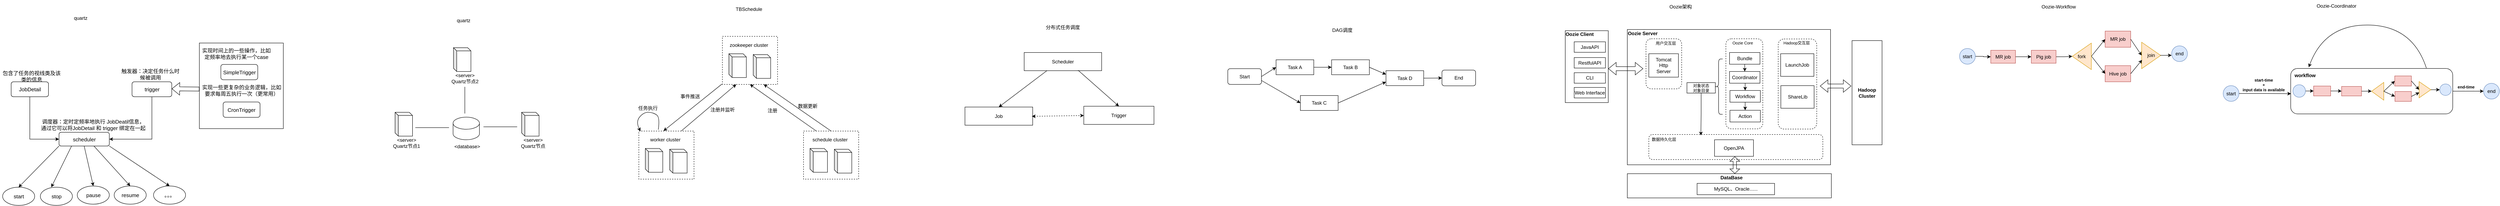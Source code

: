<mxfile version="22.1.21" type="github">
  <diagram name="第 1 页" id="Cbjm2723TIX3uI8G1TU3">
    <mxGraphModel dx="956" dy="518" grid="0" gridSize="10" guides="1" tooltips="1" connect="1" arrows="1" fold="1" page="1" pageScale="1" pageWidth="500000" pageHeight="400000" math="0" shadow="0">
      <root>
        <mxCell id="0" />
        <mxCell id="1" parent="0" />
        <mxCell id="jXmUedsYhIrKHal5Yq8s-32" value="" style="rounded=0;whiteSpace=wrap;html=1;" vertex="1" parent="1">
          <mxGeometry x="4204" y="83" width="501" height="335" as="geometry" />
        </mxCell>
        <mxCell id="jXmUedsYhIrKHal5Yq8s-28" value="" style="rounded=0;whiteSpace=wrap;html=1;" vertex="1" parent="1">
          <mxGeometry x="4051" y="86" width="106" height="178" as="geometry" />
        </mxCell>
        <mxCell id="OXMtyyxUVlepq9rhhOlZ-22" value="" style="rounded=0;whiteSpace=wrap;html=1;fontSize=13;" parent="1" vertex="1">
          <mxGeometry x="683.5" y="116.5" width="207" height="212" as="geometry" />
        </mxCell>
        <mxCell id="OXMtyyxUVlepq9rhhOlZ-15" style="edgeStyle=orthogonalEdgeStyle;rounded=0;orthogonalLoop=1;jettySize=auto;html=1;exitX=0.5;exitY=1;exitDx=0;exitDy=0;entryX=1;entryY=0.5;entryDx=0;entryDy=0;fontSize=13;" parent="1" source="OXMtyyxUVlepq9rhhOlZ-2" target="OXMtyyxUVlepq9rhhOlZ-5" edge="1">
          <mxGeometry relative="1" as="geometry" />
        </mxCell>
        <mxCell id="OXMtyyxUVlepq9rhhOlZ-2" value="trigger" style="rounded=1;whiteSpace=wrap;html=1;fontSize=13;" parent="1" vertex="1">
          <mxGeometry x="517.5" y="212.5" width="98" height="37" as="geometry" />
        </mxCell>
        <mxCell id="OXMtyyxUVlepq9rhhOlZ-3" value="SimpleTrigger" style="rounded=1;whiteSpace=wrap;html=1;fontSize=13;" parent="1" vertex="1">
          <mxGeometry x="736.5" y="169.5" width="91" height="38" as="geometry" />
        </mxCell>
        <mxCell id="OXMtyyxUVlepq9rhhOlZ-5" value="scheduler" style="rounded=1;whiteSpace=wrap;html=1;fontSize=13;" parent="1" vertex="1">
          <mxGeometry x="337.5" y="337.5" width="124" height="34" as="geometry" />
        </mxCell>
        <mxCell id="OXMtyyxUVlepq9rhhOlZ-14" style="edgeStyle=orthogonalEdgeStyle;rounded=0;orthogonalLoop=1;jettySize=auto;html=1;exitX=0.5;exitY=1;exitDx=0;exitDy=0;entryX=0;entryY=0.5;entryDx=0;entryDy=0;fontSize=13;" parent="1" source="OXMtyyxUVlepq9rhhOlZ-6" target="OXMtyyxUVlepq9rhhOlZ-5" edge="1">
          <mxGeometry relative="1" as="geometry" />
        </mxCell>
        <mxCell id="OXMtyyxUVlepq9rhhOlZ-6" value="JobDetail" style="rounded=1;whiteSpace=wrap;html=1;fontSize=13;" parent="1" vertex="1">
          <mxGeometry x="219.5" y="212.5" width="92" height="37" as="geometry" />
        </mxCell>
        <mxCell id="OXMtyyxUVlepq9rhhOlZ-7" value="start" style="ellipse;whiteSpace=wrap;html=1;fontSize=13;" parent="1" vertex="1">
          <mxGeometry x="198.5" y="473.5" width="79" height="45" as="geometry" />
        </mxCell>
        <mxCell id="OXMtyyxUVlepq9rhhOlZ-9" value="CronTrigger" style="rounded=1;whiteSpace=wrap;html=1;fontSize=13;" parent="1" vertex="1">
          <mxGeometry x="742.13" y="262.5" width="91" height="38" as="geometry" />
        </mxCell>
        <mxCell id="OXMtyyxUVlepq9rhhOlZ-10" value="stop" style="ellipse;whiteSpace=wrap;html=1;fontSize=13;" parent="1" vertex="1">
          <mxGeometry x="291.5" y="473.5" width="79" height="45" as="geometry" />
        </mxCell>
        <mxCell id="OXMtyyxUVlepq9rhhOlZ-11" value="pause" style="ellipse;whiteSpace=wrap;html=1;fontSize=13;" parent="1" vertex="1">
          <mxGeometry x="382.5" y="470.5" width="79" height="45" as="geometry" />
        </mxCell>
        <mxCell id="OXMtyyxUVlepq9rhhOlZ-12" value="resume" style="ellipse;whiteSpace=wrap;html=1;fontSize=13;" parent="1" vertex="1">
          <mxGeometry x="473.5" y="470.5" width="79" height="45" as="geometry" />
        </mxCell>
        <mxCell id="OXMtyyxUVlepq9rhhOlZ-13" value="。。。" style="ellipse;whiteSpace=wrap;html=1;fontSize=13;" parent="1" vertex="1">
          <mxGeometry x="570.5" y="470.5" width="79" height="45" as="geometry" />
        </mxCell>
        <mxCell id="OXMtyyxUVlepq9rhhOlZ-17" value="" style="endArrow=classic;html=1;rounded=0;exitX=0;exitY=1;exitDx=0;exitDy=0;entryX=0.5;entryY=0;entryDx=0;entryDy=0;fontSize=13;" parent="1" source="OXMtyyxUVlepq9rhhOlZ-5" target="OXMtyyxUVlepq9rhhOlZ-7" edge="1">
          <mxGeometry width="50" height="50" relative="1" as="geometry">
            <mxPoint x="734.5" y="423.5" as="sourcePoint" />
            <mxPoint x="784.5" y="373.5" as="targetPoint" />
          </mxGeometry>
        </mxCell>
        <mxCell id="OXMtyyxUVlepq9rhhOlZ-18" value="" style="endArrow=classic;html=1;rounded=0;exitX=0.25;exitY=1;exitDx=0;exitDy=0;entryX=0.5;entryY=0;entryDx=0;entryDy=0;fontSize=13;" parent="1" source="OXMtyyxUVlepq9rhhOlZ-5" edge="1">
          <mxGeometry width="50" height="50" relative="1" as="geometry">
            <mxPoint x="417.5" y="371.5" as="sourcePoint" />
            <mxPoint x="318.5" y="473.5" as="targetPoint" />
          </mxGeometry>
        </mxCell>
        <mxCell id="OXMtyyxUVlepq9rhhOlZ-19" value="" style="endArrow=classic;html=1;rounded=0;exitX=0.5;exitY=1;exitDx=0;exitDy=0;entryX=0.5;entryY=0;entryDx=0;entryDy=0;fontSize=13;" parent="1" source="OXMtyyxUVlepq9rhhOlZ-5" target="OXMtyyxUVlepq9rhhOlZ-11" edge="1">
          <mxGeometry width="50" height="50" relative="1" as="geometry">
            <mxPoint x="378.5" y="381.5" as="sourcePoint" />
            <mxPoint x="328.5" y="483.5" as="targetPoint" />
          </mxGeometry>
        </mxCell>
        <mxCell id="OXMtyyxUVlepq9rhhOlZ-20" value="" style="endArrow=classic;html=1;rounded=0;exitX=0.694;exitY=1;exitDx=0;exitDy=0;entryX=0.5;entryY=0;entryDx=0;entryDy=0;exitPerimeter=0;fontSize=13;" parent="1" source="OXMtyyxUVlepq9rhhOlZ-5" target="OXMtyyxUVlepq9rhhOlZ-12" edge="1">
          <mxGeometry width="50" height="50" relative="1" as="geometry">
            <mxPoint x="409.5" y="381.5" as="sourcePoint" />
            <mxPoint x="432.5" y="480.5" as="targetPoint" />
          </mxGeometry>
        </mxCell>
        <mxCell id="OXMtyyxUVlepq9rhhOlZ-21" value="" style="endArrow=classic;html=1;rounded=0;exitX=1;exitY=1;exitDx=0;exitDy=0;entryX=0.5;entryY=0;entryDx=0;entryDy=0;fontSize=13;" parent="1" source="OXMtyyxUVlepq9rhhOlZ-5" target="OXMtyyxUVlepq9rhhOlZ-13" edge="1">
          <mxGeometry width="50" height="50" relative="1" as="geometry">
            <mxPoint x="433.5" y="381.5" as="sourcePoint" />
            <mxPoint x="523.5" y="480.5" as="targetPoint" />
          </mxGeometry>
        </mxCell>
        <mxCell id="OXMtyyxUVlepq9rhhOlZ-23" value="" style="shape=flexArrow;endArrow=classic;html=1;rounded=0;exitX=0;exitY=0.5;exitDx=0;exitDy=0;entryX=1;entryY=0.25;entryDx=0;entryDy=0;fontSize=13;" parent="1" edge="1">
          <mxGeometry width="50" height="50" relative="1" as="geometry">
            <mxPoint x="683.5" y="230.5" as="sourcePoint" />
            <mxPoint x="615.5" y="229.75" as="targetPoint" />
          </mxGeometry>
        </mxCell>
        <mxCell id="OXMtyyxUVlepq9rhhOlZ-24" value="包含了任务的视线类及该类的信息" style="text;html=1;strokeColor=none;fillColor=none;align=center;verticalAlign=middle;whiteSpace=wrap;rounded=0;fontSize=13;" parent="1" vertex="1">
          <mxGeometry x="192" y="183.5" width="155.5" height="31" as="geometry" />
        </mxCell>
        <mxCell id="OXMtyyxUVlepq9rhhOlZ-25" value="触发器：决定任务什么时候被调用" style="text;html=1;strokeColor=none;fillColor=none;align=center;verticalAlign=middle;whiteSpace=wrap;rounded=0;fontSize=13;" parent="1" vertex="1">
          <mxGeometry x="484.5" y="178.5" width="155.5" height="31" as="geometry" />
        </mxCell>
        <mxCell id="OXMtyyxUVlepq9rhhOlZ-26" value="实现时间上的一些操作，比如定频率地去执行某一个case" style="text;html=1;strokeColor=none;fillColor=none;align=center;verticalAlign=middle;whiteSpace=wrap;rounded=0;fontSize=13;" parent="1" vertex="1">
          <mxGeometry x="688.75" y="127.5" width="171.75" height="31" as="geometry" />
        </mxCell>
        <mxCell id="OXMtyyxUVlepq9rhhOlZ-27" value="实现一些更复杂的业务逻辑，比如要求每周五执行一次（更常用）" style="text;html=1;strokeColor=none;fillColor=none;align=center;verticalAlign=middle;whiteSpace=wrap;rounded=0;fontSize=13;" parent="1" vertex="1">
          <mxGeometry x="688.75" y="218.5" width="197.75" height="31" as="geometry" />
        </mxCell>
        <mxCell id="OXMtyyxUVlepq9rhhOlZ-28" value="调度器：定时定频率地执行 JobDeatil信息，通过它可以将JobDetail 和 trigger 绑定在一起" style="text;html=1;strokeColor=none;fillColor=none;align=center;verticalAlign=middle;whiteSpace=wrap;rounded=0;fontSize=13;" parent="1" vertex="1">
          <mxGeometry x="291.5" y="303.5" width="260" height="31" as="geometry" />
        </mxCell>
        <mxCell id="OXMtyyxUVlepq9rhhOlZ-29" value="" style="shape=cube;whiteSpace=wrap;html=1;boundedLbl=1;backgroundOutline=1;darkOpacity=0.05;darkOpacity2=0.1;size=8;" parent="1" vertex="1">
          <mxGeometry x="1310" y="128" width="43" height="59" as="geometry" />
        </mxCell>
        <mxCell id="OXMtyyxUVlepq9rhhOlZ-30" value="&amp;lt;server&amp;gt;&lt;br&gt;Quartz节点2" style="text;html=1;strokeColor=none;fillColor=none;align=center;verticalAlign=middle;whiteSpace=wrap;rounded=0;" parent="1" vertex="1">
          <mxGeometry x="1293" y="189" width="91" height="30" as="geometry" />
        </mxCell>
        <mxCell id="OXMtyyxUVlepq9rhhOlZ-31" value="" style="shape=cube;whiteSpace=wrap;html=1;boundedLbl=1;backgroundOutline=1;darkOpacity=0.05;darkOpacity2=0.1;size=8;" parent="1" vertex="1">
          <mxGeometry x="1166" y="288" width="43" height="59" as="geometry" />
        </mxCell>
        <mxCell id="OXMtyyxUVlepq9rhhOlZ-32" value="&amp;lt;server&amp;gt;&lt;br&gt;Quartz节点1" style="text;html=1;strokeColor=none;fillColor=none;align=center;verticalAlign=middle;whiteSpace=wrap;rounded=0;" parent="1" vertex="1">
          <mxGeometry x="1149" y="349" width="91" height="30" as="geometry" />
        </mxCell>
        <mxCell id="OXMtyyxUVlepq9rhhOlZ-33" value="" style="shape=cube;whiteSpace=wrap;html=1;boundedLbl=1;backgroundOutline=1;darkOpacity=0.05;darkOpacity2=0.1;size=8;" parent="1" vertex="1">
          <mxGeometry x="1478" y="288" width="43" height="59" as="geometry" />
        </mxCell>
        <mxCell id="OXMtyyxUVlepq9rhhOlZ-34" value="&amp;lt;server&amp;gt;&lt;br&gt;Quartz节点" style="text;html=1;strokeColor=none;fillColor=none;align=center;verticalAlign=middle;whiteSpace=wrap;rounded=0;" parent="1" vertex="1">
          <mxGeometry x="1461" y="349" width="91" height="30" as="geometry" />
        </mxCell>
        <mxCell id="OXMtyyxUVlepq9rhhOlZ-35" value="" style="shape=cylinder3;whiteSpace=wrap;html=1;boundedLbl=1;backgroundOutline=1;size=15;" parent="1" vertex="1">
          <mxGeometry x="1309" y="300" width="65" height="56" as="geometry" />
        </mxCell>
        <mxCell id="OXMtyyxUVlepq9rhhOlZ-36" value="" style="endArrow=none;html=1;rounded=0;fontStyle=1" parent="1" edge="1">
          <mxGeometry width="50" height="50" relative="1" as="geometry">
            <mxPoint x="1338" y="291" as="sourcePoint" />
            <mxPoint x="1338" y="225" as="targetPoint" />
          </mxGeometry>
        </mxCell>
        <mxCell id="OXMtyyxUVlepq9rhhOlZ-37" value="" style="endArrow=none;html=1;rounded=0;fontStyle=1" parent="1" edge="1">
          <mxGeometry width="50" height="50" relative="1" as="geometry">
            <mxPoint x="1299" y="326" as="sourcePoint" />
            <mxPoint x="1216" y="326" as="targetPoint" />
          </mxGeometry>
        </mxCell>
        <mxCell id="OXMtyyxUVlepq9rhhOlZ-39" value="" style="endArrow=none;html=1;rounded=0;fontStyle=1" parent="1" edge="1">
          <mxGeometry width="50" height="50" relative="1" as="geometry">
            <mxPoint x="1467" y="324" as="sourcePoint" />
            <mxPoint x="1384" y="324" as="targetPoint" />
          </mxGeometry>
        </mxCell>
        <mxCell id="OXMtyyxUVlepq9rhhOlZ-40" value="&amp;lt;database&amp;gt;" style="text;html=1;strokeColor=none;fillColor=none;align=center;verticalAlign=middle;whiteSpace=wrap;rounded=0;" parent="1" vertex="1">
          <mxGeometry x="1312.5" y="359" width="62" height="27" as="geometry" />
        </mxCell>
        <mxCell id="OXMtyyxUVlepq9rhhOlZ-41" value="quartz" style="text;html=1;strokeColor=none;fillColor=none;align=center;verticalAlign=middle;whiteSpace=wrap;rounded=0;" parent="1" vertex="1">
          <mxGeometry x="361" y="40" width="60" height="30" as="geometry" />
        </mxCell>
        <mxCell id="OXMtyyxUVlepq9rhhOlZ-42" value="quartz" style="text;html=1;strokeColor=none;fillColor=none;align=center;verticalAlign=middle;whiteSpace=wrap;rounded=0;" parent="1" vertex="1">
          <mxGeometry x="1305" y="46" width="60" height="30" as="geometry" />
        </mxCell>
        <mxCell id="OXMtyyxUVlepq9rhhOlZ-43" value="TBSchedule" style="text;html=1;strokeColor=none;fillColor=none;align=center;verticalAlign=middle;whiteSpace=wrap;rounded=0;" parent="1" vertex="1">
          <mxGeometry x="1995.5" y="18" width="85" height="30" as="geometry" />
        </mxCell>
        <mxCell id="OXMtyyxUVlepq9rhhOlZ-45" value="" style="rounded=0;whiteSpace=wrap;html=1;dashed=1;" parent="1" vertex="1">
          <mxGeometry x="1973" y="100" width="136" height="119" as="geometry" />
        </mxCell>
        <mxCell id="OXMtyyxUVlepq9rhhOlZ-46" value="" style="shape=cube;whiteSpace=wrap;html=1;boundedLbl=1;backgroundOutline=1;darkOpacity=0.05;darkOpacity2=0.1;size=8;" parent="1" vertex="1">
          <mxGeometry x="1989" y="143" width="43" height="59" as="geometry" />
        </mxCell>
        <mxCell id="OXMtyyxUVlepq9rhhOlZ-47" value="" style="shape=cube;whiteSpace=wrap;html=1;boundedLbl=1;backgroundOutline=1;darkOpacity=0.05;darkOpacity2=0.1;size=8;" parent="1" vertex="1">
          <mxGeometry x="2049" y="145" width="43" height="59" as="geometry" />
        </mxCell>
        <mxCell id="OXMtyyxUVlepq9rhhOlZ-48" value="zookeeper cluster" style="text;html=1;strokeColor=none;fillColor=none;align=center;verticalAlign=middle;whiteSpace=wrap;rounded=0;" parent="1" vertex="1">
          <mxGeometry x="1980.5" y="106.5" width="115" height="30" as="geometry" />
        </mxCell>
        <mxCell id="OXMtyyxUVlepq9rhhOlZ-49" value="" style="rounded=0;whiteSpace=wrap;html=1;dashed=1;" parent="1" vertex="1">
          <mxGeometry x="1767" y="334.5" width="136" height="119" as="geometry" />
        </mxCell>
        <mxCell id="OXMtyyxUVlepq9rhhOlZ-50" value="" style="shape=cube;whiteSpace=wrap;html=1;boundedLbl=1;backgroundOutline=1;darkOpacity=0.05;darkOpacity2=0.1;size=8;" parent="1" vertex="1">
          <mxGeometry x="1783" y="377.5" width="43" height="59" as="geometry" />
        </mxCell>
        <mxCell id="OXMtyyxUVlepq9rhhOlZ-51" value="" style="shape=cube;whiteSpace=wrap;html=1;boundedLbl=1;backgroundOutline=1;darkOpacity=0.05;darkOpacity2=0.1;size=8;" parent="1" vertex="1">
          <mxGeometry x="1843" y="379.5" width="43" height="59" as="geometry" />
        </mxCell>
        <mxCell id="OXMtyyxUVlepq9rhhOlZ-52" value="worker cluster" style="text;html=1;strokeColor=none;fillColor=none;align=center;verticalAlign=middle;whiteSpace=wrap;rounded=0;" parent="1" vertex="1">
          <mxGeometry x="1774.5" y="341" width="115" height="30" as="geometry" />
        </mxCell>
        <mxCell id="OXMtyyxUVlepq9rhhOlZ-53" value="" style="rounded=0;whiteSpace=wrap;html=1;dashed=1;" parent="1" vertex="1">
          <mxGeometry x="2173" y="334.5" width="136" height="119" as="geometry" />
        </mxCell>
        <mxCell id="OXMtyyxUVlepq9rhhOlZ-54" value="" style="shape=cube;whiteSpace=wrap;html=1;boundedLbl=1;backgroundOutline=1;darkOpacity=0.05;darkOpacity2=0.1;size=8;" parent="1" vertex="1">
          <mxGeometry x="2189" y="377.5" width="43" height="59" as="geometry" />
        </mxCell>
        <mxCell id="OXMtyyxUVlepq9rhhOlZ-55" value="" style="shape=cube;whiteSpace=wrap;html=1;boundedLbl=1;backgroundOutline=1;darkOpacity=0.05;darkOpacity2=0.1;size=8;" parent="1" vertex="1">
          <mxGeometry x="2249" y="379.5" width="43" height="59" as="geometry" />
        </mxCell>
        <mxCell id="OXMtyyxUVlepq9rhhOlZ-56" value="schedule cluster" style="text;html=1;strokeColor=none;fillColor=none;align=center;verticalAlign=middle;whiteSpace=wrap;rounded=0;" parent="1" vertex="1">
          <mxGeometry x="2180.5" y="341" width="115" height="30" as="geometry" />
        </mxCell>
        <mxCell id="OXMtyyxUVlepq9rhhOlZ-57" value="" style="endArrow=classic;html=1;rounded=0;entryX=0.25;entryY=1;entryDx=0;entryDy=0;" parent="1" target="OXMtyyxUVlepq9rhhOlZ-45" edge="1">
          <mxGeometry width="50" height="50" relative="1" as="geometry">
            <mxPoint x="1872" y="334" as="sourcePoint" />
            <mxPoint x="1922" y="284" as="targetPoint" />
          </mxGeometry>
        </mxCell>
        <mxCell id="OXMtyyxUVlepq9rhhOlZ-59" value="" style="endArrow=classic;html=1;rounded=0;" parent="1" edge="1">
          <mxGeometry width="50" height="50" relative="1" as="geometry">
            <mxPoint x="1972" y="218" as="sourcePoint" />
            <mxPoint x="1828" y="334" as="targetPoint" />
          </mxGeometry>
        </mxCell>
        <mxCell id="OXMtyyxUVlepq9rhhOlZ-60" value="" style="curved=1;endArrow=classic;html=1;rounded=0;" parent="1" edge="1">
          <mxGeometry width="50" height="50" relative="1" as="geometry">
            <mxPoint x="1815" y="331" as="sourcePoint" />
            <mxPoint x="1771" y="335" as="targetPoint" />
            <Array as="points">
              <mxPoint x="1819" y="301" />
              <mxPoint x="1804" y="289" />
              <mxPoint x="1780" y="287" />
              <mxPoint x="1759" y="311" />
            </Array>
          </mxGeometry>
        </mxCell>
        <mxCell id="OXMtyyxUVlepq9rhhOlZ-62" value="" style="endArrow=classic;html=1;rounded=0;entryX=0.5;entryY=1;entryDx=0;entryDy=0;" parent="1" target="OXMtyyxUVlepq9rhhOlZ-45" edge="1">
          <mxGeometry width="50" height="50" relative="1" as="geometry">
            <mxPoint x="2204" y="334" as="sourcePoint" />
            <mxPoint x="2017" y="229" as="targetPoint" />
          </mxGeometry>
        </mxCell>
        <mxCell id="OXMtyyxUVlepq9rhhOlZ-63" value="" style="endArrow=classic;html=1;rounded=0;entryX=0.75;entryY=1;entryDx=0;entryDy=0;exitX=0.5;exitY=0;exitDx=0;exitDy=0;" parent="1" source="OXMtyyxUVlepq9rhhOlZ-53" target="OXMtyyxUVlepq9rhhOlZ-45" edge="1">
          <mxGeometry width="50" height="50" relative="1" as="geometry">
            <mxPoint x="2219" y="351" as="sourcePoint" />
            <mxPoint x="2051" y="229" as="targetPoint" />
          </mxGeometry>
        </mxCell>
        <mxCell id="OXMtyyxUVlepq9rhhOlZ-65" value="任务执行" style="text;html=1;strokeColor=none;fillColor=none;align=center;verticalAlign=middle;whiteSpace=wrap;rounded=0;" parent="1" vertex="1">
          <mxGeometry x="1746" y="267" width="87" height="21" as="geometry" />
        </mxCell>
        <mxCell id="OXMtyyxUVlepq9rhhOlZ-66" value="事件推送" style="text;html=1;strokeColor=none;fillColor=none;align=center;verticalAlign=middle;whiteSpace=wrap;rounded=0;" parent="1" vertex="1">
          <mxGeometry x="1850" y="238" width="87" height="21" as="geometry" />
        </mxCell>
        <mxCell id="OXMtyyxUVlepq9rhhOlZ-67" value="注册并监听" style="text;html=1;strokeColor=none;fillColor=none;align=center;verticalAlign=middle;whiteSpace=wrap;rounded=0;" parent="1" vertex="1">
          <mxGeometry x="1930" y="271" width="87" height="21" as="geometry" />
        </mxCell>
        <mxCell id="OXMtyyxUVlepq9rhhOlZ-68" value="注册" style="text;html=1;strokeColor=none;fillColor=none;align=center;verticalAlign=middle;whiteSpace=wrap;rounded=0;" parent="1" vertex="1">
          <mxGeometry x="2053" y="273" width="87" height="21" as="geometry" />
        </mxCell>
        <mxCell id="OXMtyyxUVlepq9rhhOlZ-70" value="数据更新" style="text;html=1;strokeColor=none;fillColor=none;align=center;verticalAlign=middle;whiteSpace=wrap;rounded=0;" parent="1" vertex="1">
          <mxGeometry x="2140" y="262.5" width="87" height="21" as="geometry" />
        </mxCell>
        <mxCell id="jXmUedsYhIrKHal5Yq8s-1" value="分布式任务调度" style="text;html=1;strokeColor=none;fillColor=none;align=center;verticalAlign=middle;whiteSpace=wrap;rounded=0;" vertex="1" parent="1">
          <mxGeometry x="2761" y="63" width="103" height="30" as="geometry" />
        </mxCell>
        <mxCell id="jXmUedsYhIrKHal5Yq8s-2" value="Scheduler" style="rounded=0;whiteSpace=wrap;html=1;" vertex="1" parent="1">
          <mxGeometry x="2717" y="140" width="191" height="45" as="geometry" />
        </mxCell>
        <mxCell id="jXmUedsYhIrKHal5Yq8s-3" value="Job" style="rounded=0;whiteSpace=wrap;html=1;" vertex="1" parent="1">
          <mxGeometry x="2571" y="275" width="167" height="45" as="geometry" />
        </mxCell>
        <mxCell id="jXmUedsYhIrKHal5Yq8s-4" value="Trigger" style="rounded=0;whiteSpace=wrap;html=1;" vertex="1" parent="1">
          <mxGeometry x="2864" y="273" width="173" height="45" as="geometry" />
        </mxCell>
        <mxCell id="jXmUedsYhIrKHal5Yq8s-5" value="" style="endArrow=classic;html=1;rounded=0;entryX=0.5;entryY=0;entryDx=0;entryDy=0;" edge="1" parent="1" target="jXmUedsYhIrKHal5Yq8s-3">
          <mxGeometry width="50" height="50" relative="1" as="geometry">
            <mxPoint x="2773" y="185" as="sourcePoint" />
            <mxPoint x="2668" y="185" as="targetPoint" />
          </mxGeometry>
        </mxCell>
        <mxCell id="jXmUedsYhIrKHal5Yq8s-6" value="" style="endArrow=classic;html=1;rounded=0;entryX=0.5;entryY=0;entryDx=0;entryDy=0;" edge="1" parent="1" target="jXmUedsYhIrKHal5Yq8s-4">
          <mxGeometry width="50" height="50" relative="1" as="geometry">
            <mxPoint x="2850" y="184" as="sourcePoint" />
            <mxPoint x="2665" y="285" as="targetPoint" />
          </mxGeometry>
        </mxCell>
        <mxCell id="jXmUedsYhIrKHal5Yq8s-7" value="" style="endArrow=classic;startArrow=classic;html=1;rounded=0;dashed=1;" edge="1" parent="1">
          <mxGeometry width="50" height="50" relative="1" as="geometry">
            <mxPoint x="2736" y="298" as="sourcePoint" />
            <mxPoint x="2864" y="296" as="targetPoint" />
          </mxGeometry>
        </mxCell>
        <mxCell id="jXmUedsYhIrKHal5Yq8s-8" value="DAG调度" style="text;html=1;strokeColor=none;fillColor=none;align=center;verticalAlign=middle;whiteSpace=wrap;rounded=0;" vertex="1" parent="1">
          <mxGeometry x="3450" y="70" width="103" height="30" as="geometry" />
        </mxCell>
        <mxCell id="jXmUedsYhIrKHal5Yq8s-9" value="Start" style="rounded=1;whiteSpace=wrap;html=1;" vertex="1" parent="1">
          <mxGeometry x="3219" y="180" width="83" height="39" as="geometry" />
        </mxCell>
        <mxCell id="jXmUedsYhIrKHal5Yq8s-10" value="Task A" style="rounded=0;whiteSpace=wrap;html=1;" vertex="1" parent="1">
          <mxGeometry x="3338" y="158" width="93" height="37" as="geometry" />
        </mxCell>
        <mxCell id="jXmUedsYhIrKHal5Yq8s-11" value="Task B" style="rounded=0;whiteSpace=wrap;html=1;" vertex="1" parent="1">
          <mxGeometry x="3475" y="158" width="93" height="37" as="geometry" />
        </mxCell>
        <mxCell id="jXmUedsYhIrKHal5Yq8s-12" value="Task C" style="rounded=0;whiteSpace=wrap;html=1;" vertex="1" parent="1">
          <mxGeometry x="3398" y="246.5" width="93" height="37" as="geometry" />
        </mxCell>
        <mxCell id="jXmUedsYhIrKHal5Yq8s-13" value="Task D" style="rounded=0;whiteSpace=wrap;html=1;" vertex="1" parent="1">
          <mxGeometry x="3609" y="185" width="93" height="37" as="geometry" />
        </mxCell>
        <mxCell id="jXmUedsYhIrKHal5Yq8s-14" value="End" style="rounded=1;whiteSpace=wrap;html=1;" vertex="1" parent="1">
          <mxGeometry x="3747" y="183.5" width="83" height="39" as="geometry" />
        </mxCell>
        <mxCell id="jXmUedsYhIrKHal5Yq8s-15" value="" style="endArrow=classic;html=1;rounded=0;exitX=1;exitY=0.5;exitDx=0;exitDy=0;entryX=0;entryY=0.5;entryDx=0;entryDy=0;" edge="1" parent="1" source="jXmUedsYhIrKHal5Yq8s-9" target="jXmUedsYhIrKHal5Yq8s-10">
          <mxGeometry width="50" height="50" relative="1" as="geometry">
            <mxPoint x="3599" y="322" as="sourcePoint" />
            <mxPoint x="3649" y="272" as="targetPoint" />
          </mxGeometry>
        </mxCell>
        <mxCell id="jXmUedsYhIrKHal5Yq8s-16" value="" style="endArrow=classic;html=1;rounded=0;exitX=1;exitY=0.75;exitDx=0;exitDy=0;entryX=0;entryY=0.5;entryDx=0;entryDy=0;" edge="1" parent="1" source="jXmUedsYhIrKHal5Yq8s-9" target="jXmUedsYhIrKHal5Yq8s-12">
          <mxGeometry width="50" height="50" relative="1" as="geometry">
            <mxPoint x="3303" y="234" as="sourcePoint" />
            <mxPoint x="3348" y="187" as="targetPoint" />
          </mxGeometry>
        </mxCell>
        <mxCell id="jXmUedsYhIrKHal5Yq8s-17" value="" style="endArrow=classic;html=1;rounded=0;exitX=1;exitY=0.5;exitDx=0;exitDy=0;" edge="1" parent="1" source="jXmUedsYhIrKHal5Yq8s-10" target="jXmUedsYhIrKHal5Yq8s-11">
          <mxGeometry width="50" height="50" relative="1" as="geometry">
            <mxPoint x="3303" y="243" as="sourcePoint" />
            <mxPoint x="3408" y="275" as="targetPoint" />
          </mxGeometry>
        </mxCell>
        <mxCell id="jXmUedsYhIrKHal5Yq8s-18" value="" style="endArrow=classic;html=1;rounded=0;exitX=1;exitY=0.5;exitDx=0;exitDy=0;entryX=0;entryY=0.75;entryDx=0;entryDy=0;" edge="1" parent="1" source="jXmUedsYhIrKHal5Yq8s-12" target="jXmUedsYhIrKHal5Yq8s-13">
          <mxGeometry width="50" height="50" relative="1" as="geometry">
            <mxPoint x="3441" y="187" as="sourcePoint" />
            <mxPoint x="3485" y="187" as="targetPoint" />
          </mxGeometry>
        </mxCell>
        <mxCell id="jXmUedsYhIrKHal5Yq8s-19" value="" style="endArrow=classic;html=1;rounded=0;exitX=1;exitY=0.5;exitDx=0;exitDy=0;entryX=0;entryY=0.25;entryDx=0;entryDy=0;" edge="1" parent="1" source="jXmUedsYhIrKHal5Yq8s-11" target="jXmUedsYhIrKHal5Yq8s-13">
          <mxGeometry width="50" height="50" relative="1" as="geometry">
            <mxPoint x="3501" y="275" as="sourcePoint" />
            <mxPoint x="3621" y="242" as="targetPoint" />
          </mxGeometry>
        </mxCell>
        <mxCell id="jXmUedsYhIrKHal5Yq8s-20" value="" style="endArrow=classic;html=1;rounded=0;exitX=1;exitY=0.5;exitDx=0;exitDy=0;" edge="1" parent="1" source="jXmUedsYhIrKHal5Yq8s-13" target="jXmUedsYhIrKHal5Yq8s-14">
          <mxGeometry width="50" height="50" relative="1" as="geometry">
            <mxPoint x="3578" y="177" as="sourcePoint" />
            <mxPoint x="3621" y="223" as="targetPoint" />
          </mxGeometry>
        </mxCell>
        <mxCell id="jXmUedsYhIrKHal5Yq8s-21" value="Oozie架构" style="text;html=1;strokeColor=none;fillColor=none;align=center;verticalAlign=middle;whiteSpace=wrap;rounded=0;" vertex="1" parent="1">
          <mxGeometry x="4284" y="12" width="103" height="30" as="geometry" />
        </mxCell>
        <mxCell id="jXmUedsYhIrKHal5Yq8s-22" value="JavaAPI" style="rounded=0;whiteSpace=wrap;html=1;" vertex="1" parent="1">
          <mxGeometry x="4073" y="113.5" width="77" height="26" as="geometry" />
        </mxCell>
        <mxCell id="jXmUedsYhIrKHal5Yq8s-25" value="RestfulAPI" style="rounded=0;whiteSpace=wrap;html=1;" vertex="1" parent="1">
          <mxGeometry x="4073" y="152.5" width="77" height="26" as="geometry" />
        </mxCell>
        <mxCell id="jXmUedsYhIrKHal5Yq8s-26" value="CLI" style="rounded=0;whiteSpace=wrap;html=1;" vertex="1" parent="1">
          <mxGeometry x="4073" y="190" width="77" height="26" as="geometry" />
        </mxCell>
        <mxCell id="jXmUedsYhIrKHal5Yq8s-27" value="Web Interface" style="rounded=0;whiteSpace=wrap;html=1;" vertex="1" parent="1">
          <mxGeometry x="4073" y="226.5" width="77" height="26" as="geometry" />
        </mxCell>
        <mxCell id="jXmUedsYhIrKHal5Yq8s-29" value="Oozie Client" style="text;html=1;strokeColor=none;fillColor=none;align=center;verticalAlign=middle;whiteSpace=wrap;rounded=0;fontStyle=1" vertex="1" parent="1">
          <mxGeometry x="4050" y="83" width="73" height="23" as="geometry" />
        </mxCell>
        <mxCell id="jXmUedsYhIrKHal5Yq8s-33" value="Oozie Server" style="text;html=1;strokeColor=none;fillColor=none;align=center;verticalAlign=middle;whiteSpace=wrap;rounded=0;fontStyle=1" vertex="1" parent="1">
          <mxGeometry x="4202" y="83" width="80" height="20" as="geometry" />
        </mxCell>
        <mxCell id="jXmUedsYhIrKHal5Yq8s-34" value="" style="shape=flexArrow;endArrow=classic;startArrow=classic;html=1;rounded=0;" edge="1" parent="1">
          <mxGeometry width="100" height="100" relative="1" as="geometry">
            <mxPoint x="4157" y="180" as="sourcePoint" />
            <mxPoint x="4243" y="180" as="targetPoint" />
          </mxGeometry>
        </mxCell>
        <mxCell id="jXmUedsYhIrKHal5Yq8s-35" value="" style="rounded=1;whiteSpace=wrap;html=1;dashed=1;" vertex="1" parent="1">
          <mxGeometry x="4250" y="106" width="88" height="124" as="geometry" />
        </mxCell>
        <mxCell id="jXmUedsYhIrKHal5Yq8s-36" value="Tomcat&lt;br&gt;Http&lt;br&gt;Server" style="rounded=0;whiteSpace=wrap;html=1;" vertex="1" parent="1">
          <mxGeometry x="4257" y="143" width="73" height="58" as="geometry" />
        </mxCell>
        <mxCell id="jXmUedsYhIrKHal5Yq8s-37" value="用户交互层" style="text;html=1;strokeColor=none;fillColor=none;align=center;verticalAlign=middle;whiteSpace=wrap;rounded=0;fontSize=10;" vertex="1" parent="1">
          <mxGeometry x="4265.5" y="101.5" width="66" height="30" as="geometry" />
        </mxCell>
        <mxCell id="jXmUedsYhIrKHal5Yq8s-39" value="对象状态&lt;br style=&quot;font-size: 10px;&quot;&gt;对象目录" style="rounded=0;whiteSpace=wrap;html=1;fontSize=10;" vertex="1" parent="1">
          <mxGeometry x="4351" y="214.5" width="70" height="26" as="geometry" />
        </mxCell>
        <mxCell id="jXmUedsYhIrKHal5Yq8s-40" value="" style="rounded=1;whiteSpace=wrap;html=1;dashed=1;" vertex="1" parent="1">
          <mxGeometry x="4257" y="343" width="429" height="62" as="geometry" />
        </mxCell>
        <mxCell id="jXmUedsYhIrKHal5Yq8s-41" value="数据持久化层" style="text;html=1;strokeColor=none;fillColor=none;align=center;verticalAlign=middle;whiteSpace=wrap;rounded=0;fontSize=10;" vertex="1" parent="1">
          <mxGeometry x="4253" y="340" width="83" height="30" as="geometry" />
        </mxCell>
        <mxCell id="jXmUedsYhIrKHal5Yq8s-42" value="OpenJPA" style="rounded=0;whiteSpace=wrap;html=1;" vertex="1" parent="1">
          <mxGeometry x="4419" y="356" width="96" height="41" as="geometry" />
        </mxCell>
        <mxCell id="jXmUedsYhIrKHal5Yq8s-43" value="" style="rounded=1;whiteSpace=wrap;html=1;dashed=1;" vertex="1" parent="1">
          <mxGeometry x="4447" y="106" width="91" height="223" as="geometry" />
        </mxCell>
        <mxCell id="jXmUedsYhIrKHal5Yq8s-44" value="" style="rounded=1;whiteSpace=wrap;html=1;dashed=1;" vertex="1" parent="1">
          <mxGeometry x="4576" y="106.5" width="95" height="223" as="geometry" />
        </mxCell>
        <mxCell id="jXmUedsYhIrKHal5Yq8s-45" value="Oozie Core" style="text;html=1;strokeColor=none;fillColor=none;align=center;verticalAlign=middle;whiteSpace=wrap;rounded=0;fontSize=10;" vertex="1" parent="1">
          <mxGeometry x="4447" y="100.5" width="83" height="30" as="geometry" />
        </mxCell>
        <mxCell id="jXmUedsYhIrKHal5Yq8s-46" value="Hadoop交互层" style="text;html=1;strokeColor=none;fillColor=none;align=center;verticalAlign=middle;whiteSpace=wrap;rounded=0;fontSize=10;" vertex="1" parent="1">
          <mxGeometry x="4580" y="101" width="83" height="30" as="geometry" />
        </mxCell>
        <mxCell id="jXmUedsYhIrKHal5Yq8s-51" style="edgeStyle=orthogonalEdgeStyle;rounded=0;orthogonalLoop=1;jettySize=auto;html=1;exitX=0.5;exitY=1;exitDx=0;exitDy=0;entryX=0.5;entryY=0;entryDx=0;entryDy=0;" edge="1" parent="1" source="jXmUedsYhIrKHal5Yq8s-47" target="jXmUedsYhIrKHal5Yq8s-48">
          <mxGeometry relative="1" as="geometry" />
        </mxCell>
        <mxCell id="jXmUedsYhIrKHal5Yq8s-47" value="Bundle" style="rounded=0;whiteSpace=wrap;html=1;" vertex="1" parent="1">
          <mxGeometry x="4456" y="140" width="75" height="29" as="geometry" />
        </mxCell>
        <mxCell id="jXmUedsYhIrKHal5Yq8s-52" style="edgeStyle=orthogonalEdgeStyle;rounded=0;orthogonalLoop=1;jettySize=auto;html=1;exitX=0.5;exitY=1;exitDx=0;exitDy=0;entryX=0.5;entryY=0;entryDx=0;entryDy=0;" edge="1" parent="1" source="jXmUedsYhIrKHal5Yq8s-48" target="jXmUedsYhIrKHal5Yq8s-49">
          <mxGeometry relative="1" as="geometry" />
        </mxCell>
        <mxCell id="jXmUedsYhIrKHal5Yq8s-48" value="Coordinator" style="rounded=0;whiteSpace=wrap;html=1;" vertex="1" parent="1">
          <mxGeometry x="4456" y="187" width="75" height="29" as="geometry" />
        </mxCell>
        <mxCell id="jXmUedsYhIrKHal5Yq8s-54" style="edgeStyle=orthogonalEdgeStyle;rounded=0;orthogonalLoop=1;jettySize=auto;html=1;exitX=0.5;exitY=1;exitDx=0;exitDy=0;entryX=0.5;entryY=0;entryDx=0;entryDy=0;" edge="1" parent="1" source="jXmUedsYhIrKHal5Yq8s-49" target="jXmUedsYhIrKHal5Yq8s-50">
          <mxGeometry relative="1" as="geometry" />
        </mxCell>
        <mxCell id="jXmUedsYhIrKHal5Yq8s-49" value="Workflow" style="rounded=0;whiteSpace=wrap;html=1;" vertex="1" parent="1">
          <mxGeometry x="4457" y="234" width="75" height="29" as="geometry" />
        </mxCell>
        <mxCell id="jXmUedsYhIrKHal5Yq8s-50" value="Action" style="rounded=0;whiteSpace=wrap;html=1;" vertex="1" parent="1">
          <mxGeometry x="4457" y="283" width="75" height="29" as="geometry" />
        </mxCell>
        <mxCell id="jXmUedsYhIrKHal5Yq8s-55" value="LaunchJob" style="rounded=0;whiteSpace=wrap;html=1;" vertex="1" parent="1">
          <mxGeometry x="4582" y="143" width="82" height="56" as="geometry" />
        </mxCell>
        <mxCell id="jXmUedsYhIrKHal5Yq8s-56" value="ShareLib" style="rounded=0;whiteSpace=wrap;html=1;" vertex="1" parent="1">
          <mxGeometry x="4582.5" y="222" width="82" height="56" as="geometry" />
        </mxCell>
        <mxCell id="jXmUedsYhIrKHal5Yq8s-57" value="" style="shape=curlyBracket;whiteSpace=wrap;html=1;rounded=1;labelPosition=left;verticalLabelPosition=middle;align=right;verticalAlign=middle;" vertex="1" parent="1">
          <mxGeometry x="4419" y="156" width="20" height="137" as="geometry" />
        </mxCell>
        <mxCell id="jXmUedsYhIrKHal5Yq8s-58" style="edgeStyle=orthogonalEdgeStyle;rounded=0;orthogonalLoop=1;jettySize=auto;html=1;exitX=0.5;exitY=1;exitDx=0;exitDy=0;entryX=0.299;entryY=0.035;entryDx=0;entryDy=0;entryPerimeter=0;" edge="1" parent="1" source="jXmUedsYhIrKHal5Yq8s-39" target="jXmUedsYhIrKHal5Yq8s-40">
          <mxGeometry relative="1" as="geometry" />
        </mxCell>
        <mxCell id="jXmUedsYhIrKHal5Yq8s-59" value="" style="shape=flexArrow;endArrow=classic;startArrow=classic;html=1;rounded=0;" edge="1" parent="1">
          <mxGeometry width="100" height="100" relative="1" as="geometry">
            <mxPoint x="4679" y="223" as="sourcePoint" />
            <mxPoint x="4756" y="223" as="targetPoint" />
          </mxGeometry>
        </mxCell>
        <mxCell id="jXmUedsYhIrKHal5Yq8s-60" value="Hadoop&lt;br&gt;Cluster" style="rounded=0;whiteSpace=wrap;html=1;fontStyle=1" vertex="1" parent="1">
          <mxGeometry x="4758" y="110.5" width="74" height="258" as="geometry" />
        </mxCell>
        <mxCell id="jXmUedsYhIrKHal5Yq8s-61" value="" style="rounded=0;whiteSpace=wrap;html=1;" vertex="1" parent="1">
          <mxGeometry x="4204" y="440" width="503" height="60" as="geometry" />
        </mxCell>
        <mxCell id="jXmUedsYhIrKHal5Yq8s-63" value="" style="shape=flexArrow;endArrow=classic;startArrow=classic;html=1;rounded=0;width=8.276;endSize=3.476;startWidth=14.982;startSize=3.476;endWidth=14.982;" edge="1" parent="1">
          <mxGeometry width="100" height="100" relative="1" as="geometry">
            <mxPoint x="4469" y="440" as="sourcePoint" />
            <mxPoint x="4469" y="397.5" as="targetPoint" />
          </mxGeometry>
        </mxCell>
        <mxCell id="jXmUedsYhIrKHal5Yq8s-64" value="DataBase" style="text;html=1;strokeColor=none;fillColor=none;align=center;verticalAlign=middle;whiteSpace=wrap;rounded=0;fontStyle=1" vertex="1" parent="1">
          <mxGeometry x="4421" y="440" width="80" height="20" as="geometry" />
        </mxCell>
        <mxCell id="jXmUedsYhIrKHal5Yq8s-65" value="MySQL、Oracle......" style="rounded=0;whiteSpace=wrap;html=1;" vertex="1" parent="1">
          <mxGeometry x="4376" y="464" width="191" height="28" as="geometry" />
        </mxCell>
        <mxCell id="jXmUedsYhIrKHal5Yq8s-66" value="Oozie-Workflow" style="text;html=1;strokeColor=none;fillColor=none;align=center;verticalAlign=middle;whiteSpace=wrap;rounded=0;" vertex="1" parent="1">
          <mxGeometry x="5216" y="12" width="103" height="30" as="geometry" />
        </mxCell>
        <mxCell id="jXmUedsYhIrKHal5Yq8s-69" value="" style="edgeStyle=orthogonalEdgeStyle;rounded=0;orthogonalLoop=1;jettySize=auto;html=1;" edge="1" parent="1" source="jXmUedsYhIrKHal5Yq8s-67" target="jXmUedsYhIrKHal5Yq8s-68">
          <mxGeometry relative="1" as="geometry" />
        </mxCell>
        <mxCell id="jXmUedsYhIrKHal5Yq8s-67" value="start" style="ellipse;whiteSpace=wrap;html=1;aspect=fixed;fillColor=#dae8fc;strokeColor=#6c8ebf;" vertex="1" parent="1">
          <mxGeometry x="5023" y="130" width="39" height="39" as="geometry" />
        </mxCell>
        <mxCell id="jXmUedsYhIrKHal5Yq8s-71" style="edgeStyle=orthogonalEdgeStyle;rounded=0;orthogonalLoop=1;jettySize=auto;html=1;exitX=1;exitY=0.5;exitDx=0;exitDy=0;" edge="1" parent="1" source="jXmUedsYhIrKHal5Yq8s-68" target="jXmUedsYhIrKHal5Yq8s-70">
          <mxGeometry relative="1" as="geometry" />
        </mxCell>
        <mxCell id="jXmUedsYhIrKHal5Yq8s-68" value="MR job" style="whiteSpace=wrap;html=1;fillColor=#f8cecc;strokeColor=#b85450;" vertex="1" parent="1">
          <mxGeometry x="5100" y="134.5" width="61" height="32" as="geometry" />
        </mxCell>
        <mxCell id="jXmUedsYhIrKHal5Yq8s-73" value="" style="edgeStyle=orthogonalEdgeStyle;rounded=0;orthogonalLoop=1;jettySize=auto;html=1;" edge="1" parent="1" source="jXmUedsYhIrKHal5Yq8s-70" target="jXmUedsYhIrKHal5Yq8s-72">
          <mxGeometry relative="1" as="geometry" />
        </mxCell>
        <mxCell id="jXmUedsYhIrKHal5Yq8s-70" value="Pig job" style="whiteSpace=wrap;html=1;fillColor=#f8cecc;strokeColor=#b85450;" vertex="1" parent="1">
          <mxGeometry x="5200" y="134.5" width="61" height="32" as="geometry" />
        </mxCell>
        <mxCell id="jXmUedsYhIrKHal5Yq8s-72" value="fork" style="triangle;whiteSpace=wrap;html=1;direction=west;fillColor=#ffe6cc;strokeColor=#d79b00;" vertex="1" parent="1">
          <mxGeometry x="5301" y="116.75" width="47" height="65.5" as="geometry" />
        </mxCell>
        <mxCell id="jXmUedsYhIrKHal5Yq8s-74" value="MR job" style="whiteSpace=wrap;html=1;fillColor=#f8cecc;strokeColor=#b85450;" vertex="1" parent="1">
          <mxGeometry x="5382" y="87" width="63" height="40" as="geometry" />
        </mxCell>
        <mxCell id="jXmUedsYhIrKHal5Yq8s-77" value="Hive job" style="whiteSpace=wrap;html=1;fillColor=#f8cecc;strokeColor=#b85450;" vertex="1" parent="1">
          <mxGeometry x="5382" y="172.5" width="63" height="40" as="geometry" />
        </mxCell>
        <mxCell id="jXmUedsYhIrKHal5Yq8s-78" value="join" style="triangle;whiteSpace=wrap;html=1;direction=east;fillColor=#ffe6cc;strokeColor=#d79b00;" vertex="1" parent="1">
          <mxGeometry x="5472" y="114.5" width="47" height="65.5" as="geometry" />
        </mxCell>
        <mxCell id="jXmUedsYhIrKHal5Yq8s-79" value="end" style="ellipse;whiteSpace=wrap;html=1;aspect=fixed;fillColor=#dae8fc;strokeColor=#6c8ebf;" vertex="1" parent="1">
          <mxGeometry x="5546" y="123.5" width="39" height="39" as="geometry" />
        </mxCell>
        <mxCell id="jXmUedsYhIrKHal5Yq8s-81" value="" style="endArrow=classic;html=1;rounded=0;exitX=0;exitY=0.5;exitDx=0;exitDy=0;entryX=0;entryY=0.5;entryDx=0;entryDy=0;" edge="1" parent="1" source="jXmUedsYhIrKHal5Yq8s-72" target="jXmUedsYhIrKHal5Yq8s-74">
          <mxGeometry width="50" height="50" relative="1" as="geometry">
            <mxPoint x="5369" y="150" as="sourcePoint" />
            <mxPoint x="5419" y="100" as="targetPoint" />
          </mxGeometry>
        </mxCell>
        <mxCell id="jXmUedsYhIrKHal5Yq8s-82" value="" style="endArrow=classic;html=1;rounded=0;entryX=0;entryY=0.5;entryDx=0;entryDy=0;" edge="1" parent="1" target="jXmUedsYhIrKHal5Yq8s-77">
          <mxGeometry width="50" height="50" relative="1" as="geometry">
            <mxPoint x="5349" y="150" as="sourcePoint" />
            <mxPoint x="5392" y="117" as="targetPoint" />
          </mxGeometry>
        </mxCell>
        <mxCell id="jXmUedsYhIrKHal5Yq8s-83" value="" style="endArrow=classic;html=1;rounded=0;exitX=1;exitY=0.5;exitDx=0;exitDy=0;entryX=0;entryY=0.5;entryDx=0;entryDy=0;" edge="1" parent="1" source="jXmUedsYhIrKHal5Yq8s-74" target="jXmUedsYhIrKHal5Yq8s-78">
          <mxGeometry width="50" height="50" relative="1" as="geometry">
            <mxPoint x="5358" y="160" as="sourcePoint" />
            <mxPoint x="5392" y="117" as="targetPoint" />
          </mxGeometry>
        </mxCell>
        <mxCell id="jXmUedsYhIrKHal5Yq8s-84" value="" style="endArrow=classic;html=1;rounded=0;exitX=1;exitY=0.5;exitDx=0;exitDy=0;entryX=0.021;entryY=0.67;entryDx=0;entryDy=0;entryPerimeter=0;" edge="1" parent="1" source="jXmUedsYhIrKHal5Yq8s-77" target="jXmUedsYhIrKHal5Yq8s-78">
          <mxGeometry width="50" height="50" relative="1" as="geometry">
            <mxPoint x="5455" y="117" as="sourcePoint" />
            <mxPoint x="5482" y="157" as="targetPoint" />
          </mxGeometry>
        </mxCell>
        <mxCell id="jXmUedsYhIrKHal5Yq8s-87" value="" style="endArrow=classic;html=1;rounded=0;entryX=0;entryY=0.654;entryDx=0;entryDy=0;entryPerimeter=0;" edge="1" parent="1">
          <mxGeometry width="50" height="50" relative="1" as="geometry">
            <mxPoint x="5518" y="147" as="sourcePoint" />
            <mxPoint x="5546" y="147.006" as="targetPoint" />
          </mxGeometry>
        </mxCell>
        <mxCell id="jXmUedsYhIrKHal5Yq8s-88" value="Oozie-Coordinator" style="text;html=1;strokeColor=none;fillColor=none;align=center;verticalAlign=middle;whiteSpace=wrap;rounded=0;" vertex="1" parent="1">
          <mxGeometry x="5901" y="10" width="103" height="30" as="geometry" />
        </mxCell>
        <mxCell id="jXmUedsYhIrKHal5Yq8s-89" value="start" style="ellipse;whiteSpace=wrap;html=1;aspect=fixed;fillColor=#dae8fc;strokeColor=#6c8ebf;" vertex="1" parent="1">
          <mxGeometry x="5673" y="222" width="39" height="39" as="geometry" />
        </mxCell>
        <mxCell id="jXmUedsYhIrKHal5Yq8s-90" value="" style="rounded=1;whiteSpace=wrap;html=1;" vertex="1" parent="1">
          <mxGeometry x="5839.5" y="179.5" width="399.5" height="112.5" as="geometry" />
        </mxCell>
        <mxCell id="jXmUedsYhIrKHal5Yq8s-91" value="workflow" style="text;html=1;strokeColor=none;fillColor=none;align=center;verticalAlign=middle;whiteSpace=wrap;rounded=0;fontStyle=1" vertex="1" parent="1">
          <mxGeometry x="5845" y="182" width="60" height="30" as="geometry" />
        </mxCell>
        <mxCell id="jXmUedsYhIrKHal5Yq8s-92" value="" style="edgeStyle=orthogonalEdgeStyle;rounded=0;orthogonalLoop=1;jettySize=auto;html=1;" edge="1" parent="1" source="jXmUedsYhIrKHal5Yq8s-93" target="jXmUedsYhIrKHal5Yq8s-95">
          <mxGeometry relative="1" as="geometry" />
        </mxCell>
        <mxCell id="jXmUedsYhIrKHal5Yq8s-93" value="" style="ellipse;whiteSpace=wrap;html=1;aspect=fixed;fillColor=#dae8fc;strokeColor=#6c8ebf;" vertex="1" parent="1">
          <mxGeometry x="5845" y="219.75" width="31" height="31" as="geometry" />
        </mxCell>
        <mxCell id="jXmUedsYhIrKHal5Yq8s-94" style="edgeStyle=orthogonalEdgeStyle;rounded=0;orthogonalLoop=1;jettySize=auto;html=1;exitX=1;exitY=0.5;exitDx=0;exitDy=0;" edge="1" parent="1" source="jXmUedsYhIrKHal5Yq8s-95" target="jXmUedsYhIrKHal5Yq8s-97">
          <mxGeometry relative="1" as="geometry" />
        </mxCell>
        <mxCell id="jXmUedsYhIrKHal5Yq8s-95" value="" style="whiteSpace=wrap;html=1;fillColor=#f8cecc;strokeColor=#b85450;" vertex="1" parent="1">
          <mxGeometry x="5896" y="223" width="42" height="24.5" as="geometry" />
        </mxCell>
        <mxCell id="jXmUedsYhIrKHal5Yq8s-96" value="" style="edgeStyle=orthogonalEdgeStyle;rounded=0;orthogonalLoop=1;jettySize=auto;html=1;" edge="1" parent="1" source="jXmUedsYhIrKHal5Yq8s-97" target="jXmUedsYhIrKHal5Yq8s-98">
          <mxGeometry relative="1" as="geometry" />
        </mxCell>
        <mxCell id="jXmUedsYhIrKHal5Yq8s-97" value="" style="whiteSpace=wrap;html=1;fillColor=#f8cecc;strokeColor=#b85450;" vertex="1" parent="1">
          <mxGeometry x="5965" y="224" width="49" height="23.5" as="geometry" />
        </mxCell>
        <mxCell id="jXmUedsYhIrKHal5Yq8s-98" value="" style="triangle;whiteSpace=wrap;html=1;direction=west;fillColor=#ffe6cc;strokeColor=#d79b00;" vertex="1" parent="1">
          <mxGeometry x="6039" y="214" width="30" height="44" as="geometry" />
        </mxCell>
        <mxCell id="jXmUedsYhIrKHal5Yq8s-99" value="" style="whiteSpace=wrap;html=1;fillColor=#f8cecc;strokeColor=#b85450;" vertex="1" parent="1">
          <mxGeometry x="6096" y="198" width="41" height="25" as="geometry" />
        </mxCell>
        <mxCell id="jXmUedsYhIrKHal5Yq8s-100" value="" style="whiteSpace=wrap;html=1;fillColor=#f8cecc;strokeColor=#b85450;" vertex="1" parent="1">
          <mxGeometry x="6096.5" y="236.5" width="40.5" height="24.5" as="geometry" />
        </mxCell>
        <mxCell id="jXmUedsYhIrKHal5Yq8s-101" value="" style="triangle;whiteSpace=wrap;html=1;direction=east;fillColor=#ffe6cc;strokeColor=#d79b00;" vertex="1" parent="1">
          <mxGeometry x="6156" y="212" width="29" height="40.25" as="geometry" />
        </mxCell>
        <mxCell id="jXmUedsYhIrKHal5Yq8s-102" value="" style="ellipse;whiteSpace=wrap;html=1;aspect=fixed;fillColor=#dae8fc;strokeColor=#6c8ebf;" vertex="1" parent="1">
          <mxGeometry x="6207" y="217.87" width="28.5" height="28.5" as="geometry" />
        </mxCell>
        <mxCell id="jXmUedsYhIrKHal5Yq8s-103" value="" style="endArrow=classic;html=1;rounded=0;exitX=0;exitY=0.5;exitDx=0;exitDy=0;entryX=0;entryY=0.5;entryDx=0;entryDy=0;" edge="1" parent="1" source="jXmUedsYhIrKHal5Yq8s-98" target="jXmUedsYhIrKHal5Yq8s-99">
          <mxGeometry width="50" height="50" relative="1" as="geometry">
            <mxPoint x="6165" y="231" as="sourcePoint" />
            <mxPoint x="6215" y="181" as="targetPoint" />
          </mxGeometry>
        </mxCell>
        <mxCell id="jXmUedsYhIrKHal5Yq8s-104" value="" style="endArrow=classic;html=1;rounded=0;entryX=0;entryY=0.5;entryDx=0;entryDy=0;exitX=0;exitY=0.5;exitDx=0;exitDy=0;" edge="1" parent="1" target="jXmUedsYhIrKHal5Yq8s-100" source="jXmUedsYhIrKHal5Yq8s-98">
          <mxGeometry width="50" height="50" relative="1" as="geometry">
            <mxPoint x="6145" y="231" as="sourcePoint" />
            <mxPoint x="6188" y="198" as="targetPoint" />
          </mxGeometry>
        </mxCell>
        <mxCell id="jXmUedsYhIrKHal5Yq8s-105" value="" style="endArrow=classic;html=1;rounded=0;exitX=1;exitY=0.5;exitDx=0;exitDy=0;entryX=0;entryY=0.5;entryDx=0;entryDy=0;" edge="1" parent="1" source="jXmUedsYhIrKHal5Yq8s-99" target="jXmUedsYhIrKHal5Yq8s-101">
          <mxGeometry width="50" height="50" relative="1" as="geometry">
            <mxPoint x="6154" y="241" as="sourcePoint" />
            <mxPoint x="6188" y="198" as="targetPoint" />
          </mxGeometry>
        </mxCell>
        <mxCell id="jXmUedsYhIrKHal5Yq8s-106" value="" style="endArrow=classic;html=1;rounded=0;exitX=1;exitY=0.5;exitDx=0;exitDy=0;entryX=0.021;entryY=0.67;entryDx=0;entryDy=0;entryPerimeter=0;" edge="1" parent="1" source="jXmUedsYhIrKHal5Yq8s-100" target="jXmUedsYhIrKHal5Yq8s-101">
          <mxGeometry width="50" height="50" relative="1" as="geometry">
            <mxPoint x="6251" y="198" as="sourcePoint" />
            <mxPoint x="6278" y="238" as="targetPoint" />
          </mxGeometry>
        </mxCell>
        <mxCell id="jXmUedsYhIrKHal5Yq8s-107" value="" style="endArrow=classic;html=1;rounded=0;entryX=0;entryY=0.5;entryDx=0;entryDy=0;exitX=1;exitY=0.5;exitDx=0;exitDy=0;" edge="1" parent="1" source="jXmUedsYhIrKHal5Yq8s-101" target="jXmUedsYhIrKHal5Yq8s-102">
          <mxGeometry width="50" height="50" relative="1" as="geometry">
            <mxPoint x="6191" y="225.91" as="sourcePoint" />
            <mxPoint x="6219" y="225.916" as="targetPoint" />
          </mxGeometry>
        </mxCell>
        <mxCell id="jXmUedsYhIrKHal5Yq8s-108" value="end" style="ellipse;whiteSpace=wrap;html=1;aspect=fixed;fillColor=#dae8fc;strokeColor=#6c8ebf;" vertex="1" parent="1">
          <mxGeometry x="6315" y="216.25" width="39" height="39" as="geometry" />
        </mxCell>
        <mxCell id="jXmUedsYhIrKHal5Yq8s-109" style="edgeStyle=orthogonalEdgeStyle;rounded=0;orthogonalLoop=1;jettySize=auto;html=1;exitX=1;exitY=0.5;exitDx=0;exitDy=0;entryX=0.002;entryY=0.555;entryDx=0;entryDy=0;entryPerimeter=0;" edge="1" parent="1" source="jXmUedsYhIrKHal5Yq8s-89" target="jXmUedsYhIrKHal5Yq8s-90">
          <mxGeometry relative="1" as="geometry" />
        </mxCell>
        <mxCell id="jXmUedsYhIrKHal5Yq8s-110" style="edgeStyle=orthogonalEdgeStyle;rounded=0;orthogonalLoop=1;jettySize=auto;html=1;exitX=1;exitY=0.5;exitDx=0;exitDy=0;entryX=0;entryY=0.5;entryDx=0;entryDy=0;" edge="1" parent="1" source="jXmUedsYhIrKHal5Yq8s-90" target="jXmUedsYhIrKHal5Yq8s-108">
          <mxGeometry relative="1" as="geometry">
            <mxPoint x="6307" y="228" as="targetPoint" />
          </mxGeometry>
        </mxCell>
        <mxCell id="jXmUedsYhIrKHal5Yq8s-111" value="start-time&lt;br style=&quot;font-size: 10px;&quot;&gt;+&lt;br style=&quot;font-size: 10px;&quot;&gt;input data is available" style="text;html=1;strokeColor=none;fillColor=none;align=center;verticalAlign=middle;whiteSpace=wrap;rounded=0;fontSize=10;fontStyle=1" vertex="1" parent="1">
          <mxGeometry x="5709" y="200.5" width="128" height="38" as="geometry" />
        </mxCell>
        <mxCell id="jXmUedsYhIrKHal5Yq8s-112" value="end-time" style="text;html=1;strokeColor=none;fillColor=none;align=center;verticalAlign=middle;whiteSpace=wrap;rounded=0;fontSize=10;fontStyle=1" vertex="1" parent="1">
          <mxGeometry x="6242" y="210" width="60" height="29.5" as="geometry" />
        </mxCell>
        <mxCell id="jXmUedsYhIrKHal5Yq8s-113" value="" style="curved=1;endArrow=classic;html=1;rounded=0;" edge="1" parent="1">
          <mxGeometry width="50" height="50" relative="1" as="geometry">
            <mxPoint x="6174" y="178.5" as="sourcePoint" />
            <mxPoint x="5884" y="176.5" as="targetPoint" />
            <Array as="points">
              <mxPoint x="6140" y="74" />
              <mxPoint x="5923" y="70" />
            </Array>
          </mxGeometry>
        </mxCell>
      </root>
    </mxGraphModel>
  </diagram>
</mxfile>
